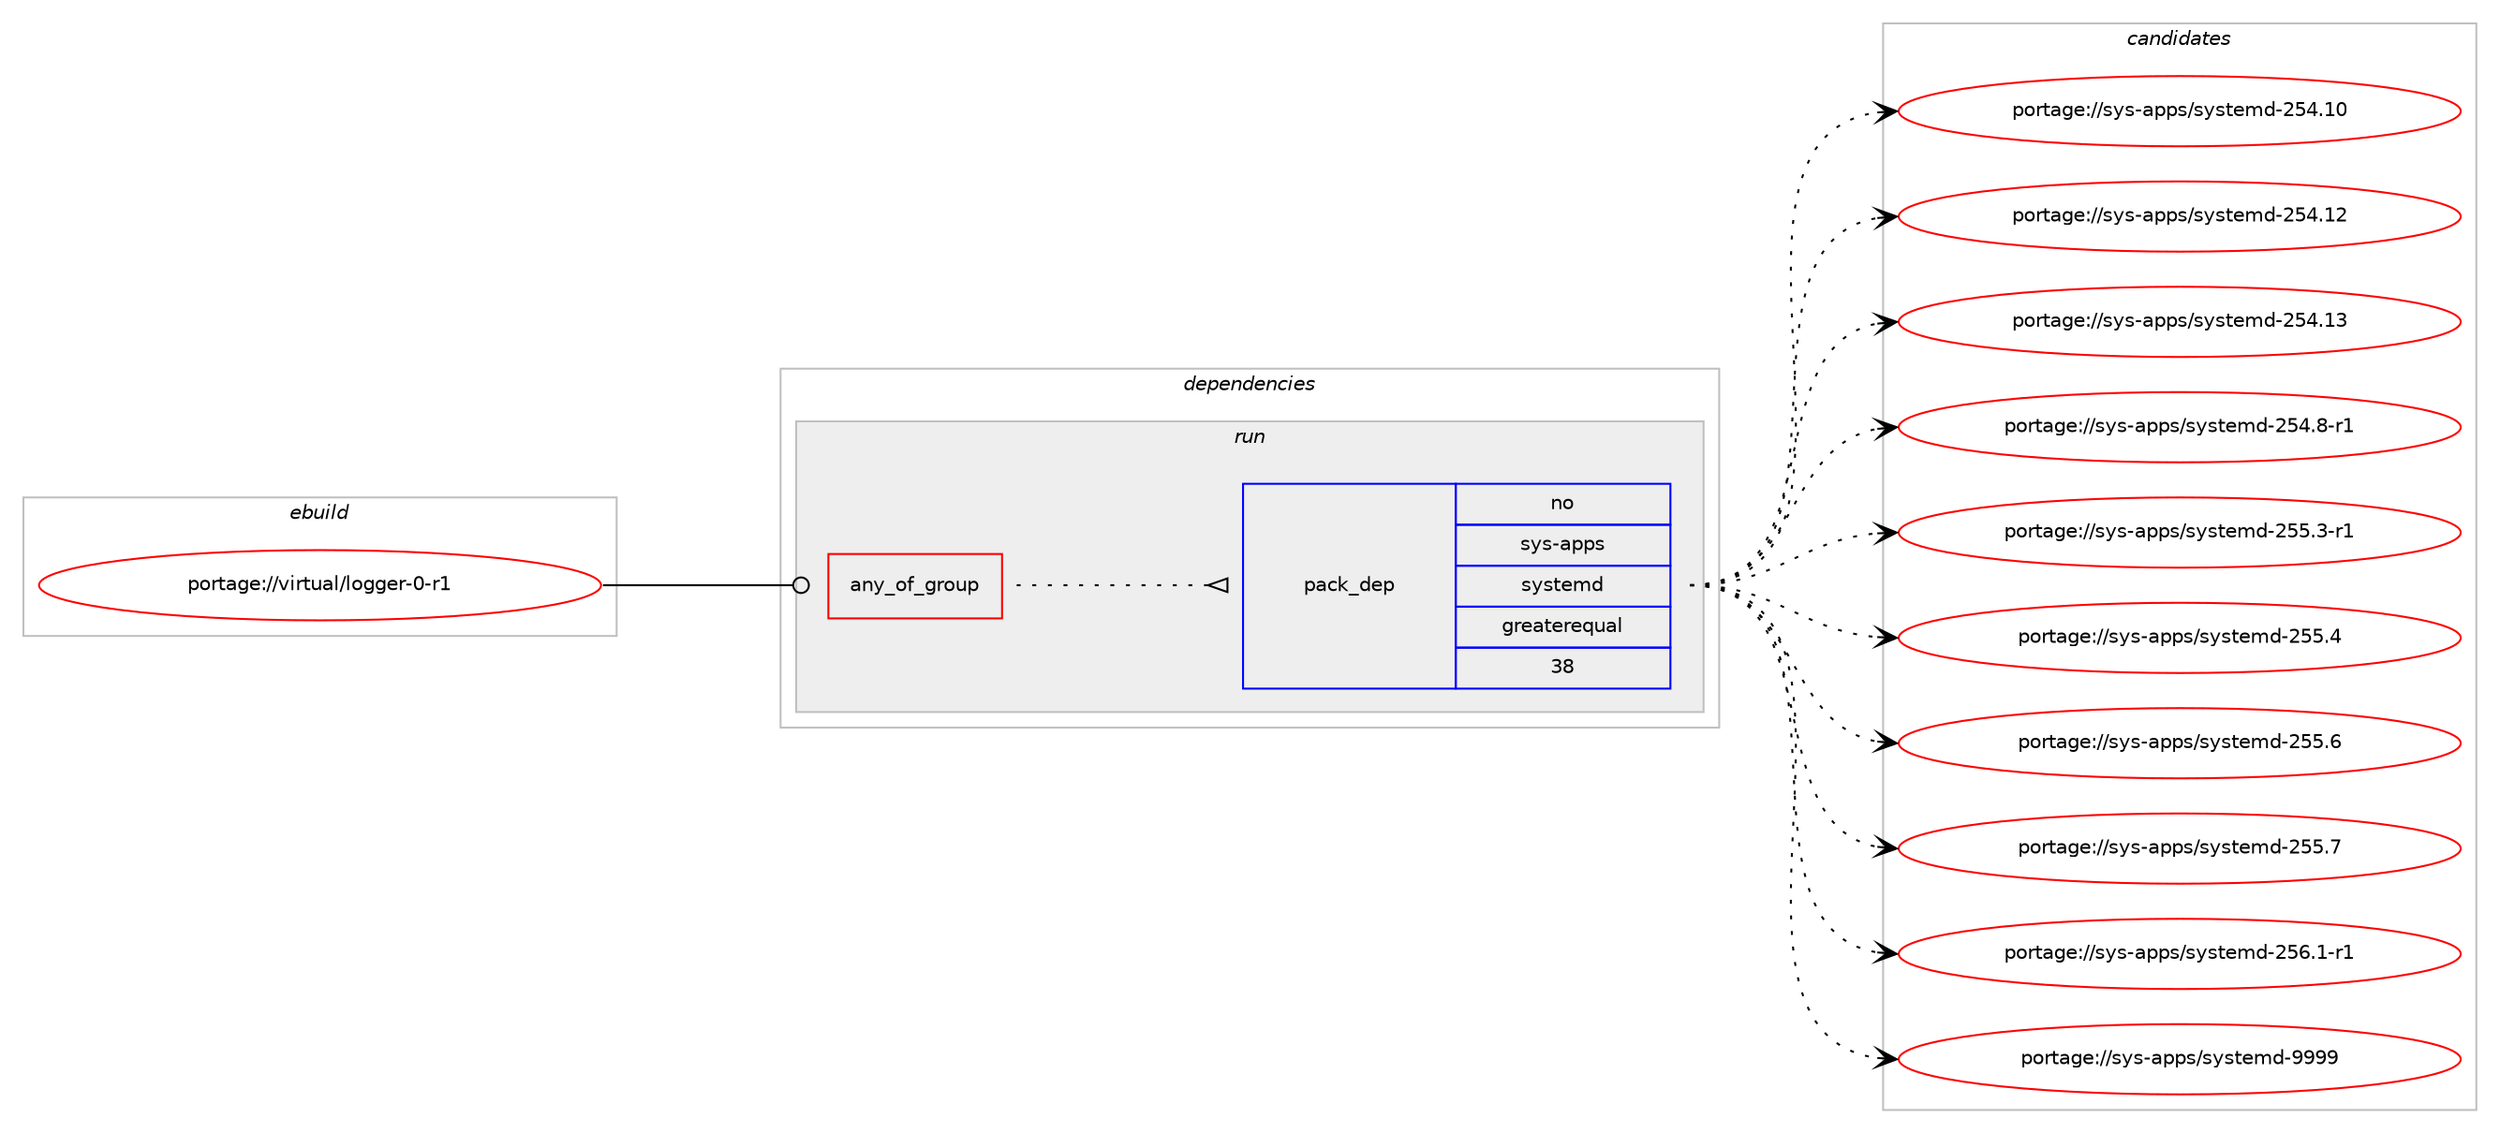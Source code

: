 digraph prolog {

# *************
# Graph options
# *************

newrank=true;
concentrate=true;
compound=true;
graph [rankdir=LR,fontname=Helvetica,fontsize=10,ranksep=1.5];#, ranksep=2.5, nodesep=0.2];
edge  [arrowhead=vee];
node  [fontname=Helvetica,fontsize=10];

# **********
# The ebuild
# **********

subgraph cluster_leftcol {
color=gray;
rank=same;
label=<<i>ebuild</i>>;
id [label="portage://virtual/logger-0-r1", color=red, width=4, href="../virtual/logger-0-r1.svg"];
}

# ****************
# The dependencies
# ****************

subgraph cluster_midcol {
color=gray;
label=<<i>dependencies</i>>;
subgraph cluster_compile {
fillcolor="#eeeeee";
style=filled;
label=<<i>compile</i>>;
}
subgraph cluster_compileandrun {
fillcolor="#eeeeee";
style=filled;
label=<<i>compile and run</i>>;
}
subgraph cluster_run {
fillcolor="#eeeeee";
style=filled;
label=<<i>run</i>>;
subgraph any2801 {
dependency222491 [label=<<TABLE BORDER="0" CELLBORDER="1" CELLSPACING="0" CELLPADDING="4"><TR><TD CELLPADDING="10">any_of_group</TD></TR></TABLE>>, shape=none, color=red];# *** BEGIN UNKNOWN DEPENDENCY TYPE (TODO) ***
# dependency222491 -> package_dependency(portage://virtual/logger-0-r1,run,no,app-admin,metalog,none,[,,],[],[])
# *** END UNKNOWN DEPENDENCY TYPE (TODO) ***

# *** BEGIN UNKNOWN DEPENDENCY TYPE (TODO) ***
# dependency222491 -> package_dependency(portage://virtual/logger-0-r1,run,no,app-admin,rsyslog,none,[,,],[],[])
# *** END UNKNOWN DEPENDENCY TYPE (TODO) ***

# *** BEGIN UNKNOWN DEPENDENCY TYPE (TODO) ***
# dependency222491 -> package_dependency(portage://virtual/logger-0-r1,run,no,app-admin,socklog,none,[,,],[],[])
# *** END UNKNOWN DEPENDENCY TYPE (TODO) ***

# *** BEGIN UNKNOWN DEPENDENCY TYPE (TODO) ***
# dependency222491 -> package_dependency(portage://virtual/logger-0-r1,run,no,app-admin,sysklogd,none,[,,],[],[])
# *** END UNKNOWN DEPENDENCY TYPE (TODO) ***

# *** BEGIN UNKNOWN DEPENDENCY TYPE (TODO) ***
# dependency222491 -> package_dependency(portage://virtual/logger-0-r1,run,no,app-admin,syslog-ng,none,[,,],[],[])
# *** END UNKNOWN DEPENDENCY TYPE (TODO) ***

# *** BEGIN UNKNOWN DEPENDENCY TYPE (TODO) ***
# dependency222491 -> package_dependency(portage://virtual/logger-0-r1,run,no,sys-apps,busybox,none,[,,],[],[use(enable(syslog),none)])
# *** END UNKNOWN DEPENDENCY TYPE (TODO) ***

subgraph pack103658 {
dependency222492 [label=<<TABLE BORDER="0" CELLBORDER="1" CELLSPACING="0" CELLPADDING="4" WIDTH="220"><TR><TD ROWSPAN="6" CELLPADDING="30">pack_dep</TD></TR><TR><TD WIDTH="110">no</TD></TR><TR><TD>sys-apps</TD></TR><TR><TD>systemd</TD></TR><TR><TD>greaterequal</TD></TR><TR><TD>38</TD></TR></TABLE>>, shape=none, color=blue];
}
dependency222491:e -> dependency222492:w [weight=20,style="dotted",arrowhead="oinv"];
}
id:e -> dependency222491:w [weight=20,style="solid",arrowhead="odot"];
}
}

# **************
# The candidates
# **************

subgraph cluster_choices {
rank=same;
color=gray;
label=<<i>candidates</i>>;

subgraph choice103658 {
color=black;
nodesep=1;
choice11512111545971121121154711512111511610110910045505352464948 [label="portage://sys-apps/systemd-254.10", color=red, width=4,href="../sys-apps/systemd-254.10.svg"];
choice11512111545971121121154711512111511610110910045505352464950 [label="portage://sys-apps/systemd-254.12", color=red, width=4,href="../sys-apps/systemd-254.12.svg"];
choice11512111545971121121154711512111511610110910045505352464951 [label="portage://sys-apps/systemd-254.13", color=red, width=4,href="../sys-apps/systemd-254.13.svg"];
choice1151211154597112112115471151211151161011091004550535246564511449 [label="portage://sys-apps/systemd-254.8-r1", color=red, width=4,href="../sys-apps/systemd-254.8-r1.svg"];
choice1151211154597112112115471151211151161011091004550535346514511449 [label="portage://sys-apps/systemd-255.3-r1", color=red, width=4,href="../sys-apps/systemd-255.3-r1.svg"];
choice115121115459711211211547115121115116101109100455053534652 [label="portage://sys-apps/systemd-255.4", color=red, width=4,href="../sys-apps/systemd-255.4.svg"];
choice115121115459711211211547115121115116101109100455053534654 [label="portage://sys-apps/systemd-255.6", color=red, width=4,href="../sys-apps/systemd-255.6.svg"];
choice115121115459711211211547115121115116101109100455053534655 [label="portage://sys-apps/systemd-255.7", color=red, width=4,href="../sys-apps/systemd-255.7.svg"];
choice1151211154597112112115471151211151161011091004550535446494511449 [label="portage://sys-apps/systemd-256.1-r1", color=red, width=4,href="../sys-apps/systemd-256.1-r1.svg"];
choice1151211154597112112115471151211151161011091004557575757 [label="portage://sys-apps/systemd-9999", color=red, width=4,href="../sys-apps/systemd-9999.svg"];
dependency222492:e -> choice11512111545971121121154711512111511610110910045505352464948:w [style=dotted,weight="100"];
dependency222492:e -> choice11512111545971121121154711512111511610110910045505352464950:w [style=dotted,weight="100"];
dependency222492:e -> choice11512111545971121121154711512111511610110910045505352464951:w [style=dotted,weight="100"];
dependency222492:e -> choice1151211154597112112115471151211151161011091004550535246564511449:w [style=dotted,weight="100"];
dependency222492:e -> choice1151211154597112112115471151211151161011091004550535346514511449:w [style=dotted,weight="100"];
dependency222492:e -> choice115121115459711211211547115121115116101109100455053534652:w [style=dotted,weight="100"];
dependency222492:e -> choice115121115459711211211547115121115116101109100455053534654:w [style=dotted,weight="100"];
dependency222492:e -> choice115121115459711211211547115121115116101109100455053534655:w [style=dotted,weight="100"];
dependency222492:e -> choice1151211154597112112115471151211151161011091004550535446494511449:w [style=dotted,weight="100"];
dependency222492:e -> choice1151211154597112112115471151211151161011091004557575757:w [style=dotted,weight="100"];
}
}

}
